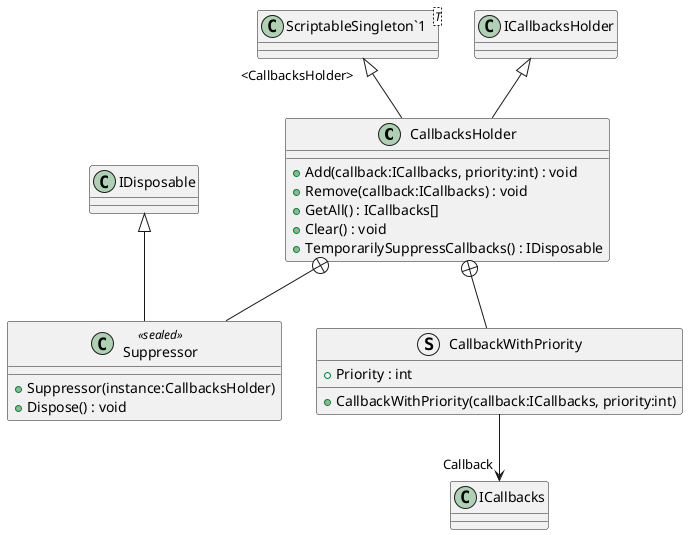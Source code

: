 @startuml
class CallbacksHolder {
    + Add(callback:ICallbacks, priority:int) : void
    + Remove(callback:ICallbacks) : void
    + GetAll() : ICallbacks[]
    + Clear() : void
    + TemporarilySuppressCallbacks() : IDisposable
}
class "ScriptableSingleton`1"<T> {
}
struct CallbackWithPriority {
    + Priority : int
    + CallbackWithPriority(callback:ICallbacks, priority:int)
}
class Suppressor <<sealed>> {
    + Suppressor(instance:CallbacksHolder)
    + Dispose() : void
}
"ScriptableSingleton`1" "<CallbacksHolder>" <|-- CallbacksHolder
ICallbacksHolder <|-- CallbacksHolder
CallbacksHolder +-- CallbackWithPriority
CallbackWithPriority --> "Callback" ICallbacks
CallbacksHolder +-- Suppressor
IDisposable <|-- Suppressor
@enduml
